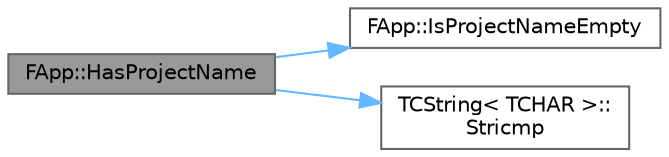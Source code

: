 digraph "FApp::HasProjectName"
{
 // INTERACTIVE_SVG=YES
 // LATEX_PDF_SIZE
  bgcolor="transparent";
  edge [fontname=Helvetica,fontsize=10,labelfontname=Helvetica,labelfontsize=10];
  node [fontname=Helvetica,fontsize=10,shape=box,height=0.2,width=0.4];
  rankdir="LR";
  Node1 [id="Node000001",label="FApp::HasProjectName",height=0.2,width=0.4,color="gray40", fillcolor="grey60", style="filled", fontcolor="black",tooltip="Reports if the project name has been set."];
  Node1 -> Node2 [id="edge1_Node000001_Node000002",color="steelblue1",style="solid",tooltip=" "];
  Node2 [id="Node000002",label="FApp::IsProjectNameEmpty",height=0.2,width=0.4,color="grey40", fillcolor="white", style="filled",URL="$d9/d01/classFApp.html#a2ff2c29abdfb7279b4525161a95ab4b1",tooltip="Reports if the project name is empty."];
  Node1 -> Node3 [id="edge2_Node000001_Node000003",color="steelblue1",style="solid",tooltip=" "];
  Node3 [id="Node000003",label="TCString\< TCHAR \>::\lStricmp",height=0.2,width=0.4,color="grey40", fillcolor="white", style="filled",URL="$df/d74/structTCString.html#a64acb3ebd0e785617a54abe835957608",tooltip=" "];
}
